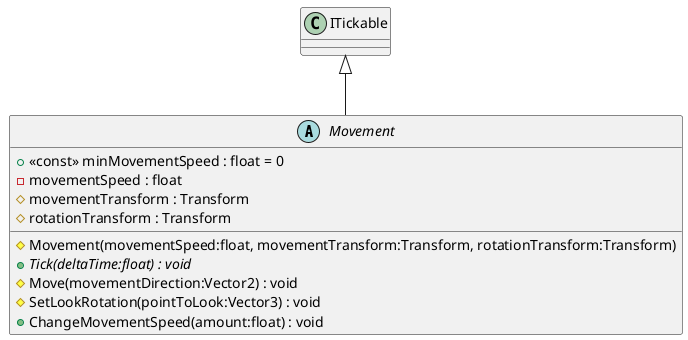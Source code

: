 @startuml
abstract class Movement {
    + <<const>> minMovementSpeed : float = 0
    - movementSpeed : float
    # movementTransform : Transform
    # rotationTransform : Transform
    # Movement(movementSpeed:float, movementTransform:Transform, rotationTransform:Transform)
    + {abstract} Tick(deltaTime:float) : void
    # Move(movementDirection:Vector2) : void
    # SetLookRotation(pointToLook:Vector3) : void
    + ChangeMovementSpeed(amount:float) : void
}
ITickable <|-- Movement
@enduml
